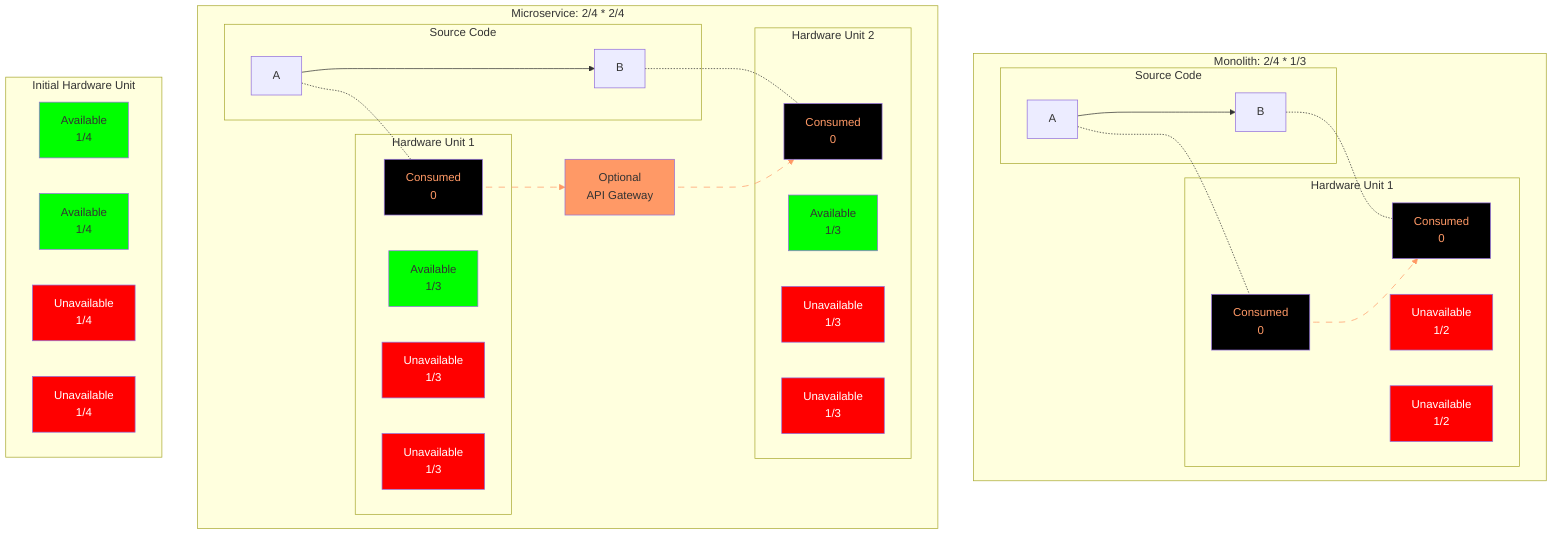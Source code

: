 flowchart TB

    subgraph monolith[Monolith: 2/4 * 1/3]

        sc2a-.-hu3c1
        sc2b-.-hu3c2

        subgraph Source Code

        sc2a--->sc2b

        sc2a[A]
        sc2b[B]
        end
        
        subgraph Hardware Unit 1

        %% hu3c1 e1@--> hu3c2
        hu3c1 --> hu3c2

        hu3c1[Consumed
                0]:::consumed
        hu3c2[Consumed
                0]:::consumed
        hu3u1[Unavailable
                1/2]:::unavailable
        hu3u2[Unavailable
                1/2]:::unavailable
        end
        
    end

    subgraph microservice[Microservice: 2/4 * 2/4]

        sc1a-.-hu1c1
        sc1b-.-hu2c1

        %% hu1c1 e2@--> lb1 e3@--> hu2c1
        hu1c1 --> lb1 --> hu2c1

        lb1[Optional
                API Gateway]:::api-gateway

        subgraph Hardware Unit 2
        hu2c1[Consumed
                0]:::consumed
        hu2a2[Available
                1/3]:::available
        hu2u1[Unavailable
                1/3]:::unavailable
        hu2u2[Unavailable
                1/3]:::unavailable
        end

        subgraph Hardware Unit 1
        hu1c1[Consumed
                0]:::consumed
        hu1a2[Available
                1/3]:::available
        hu1u1[Unavailable
                1/3]:::unavailable
        hu1u2[Unavailable
                1/3]:::unavailable
        end

        subgraph Source Code
        sc1a--->sc1b
        sc1a[A]
        sc1b[B]
        end

    end

    subgraph Initial Hardware Unit
    ihua1[Available
            1/4]:::available
    ihua2[Available
            1/4]:::available
    ihuu1[Unavailable
            1/4]:::unavailable
    ihuu2[Unavailable
            1/4]:::unavailable
    end

classDef consumed fill:#000,color:#f96
classDef available fill:#0f0
classDef unavailable fill:#f00,color:#fff
classDef api-gateway fill:#f96

%% edge classes not supported in v11.2.0
%% classDef animate stroke:#f96,stroke-dasharray: 9,stroke-dashoffset: 900,animation: dash 25s linear infinite;
%% class e1 animate
%% class e2 animate
%% class e3 animate
linkStyle 3,6,7 stroke:#f96,stroke-dasharray: 9,stroke-dashoffset: 900,animation: dash 25s linear infinite;